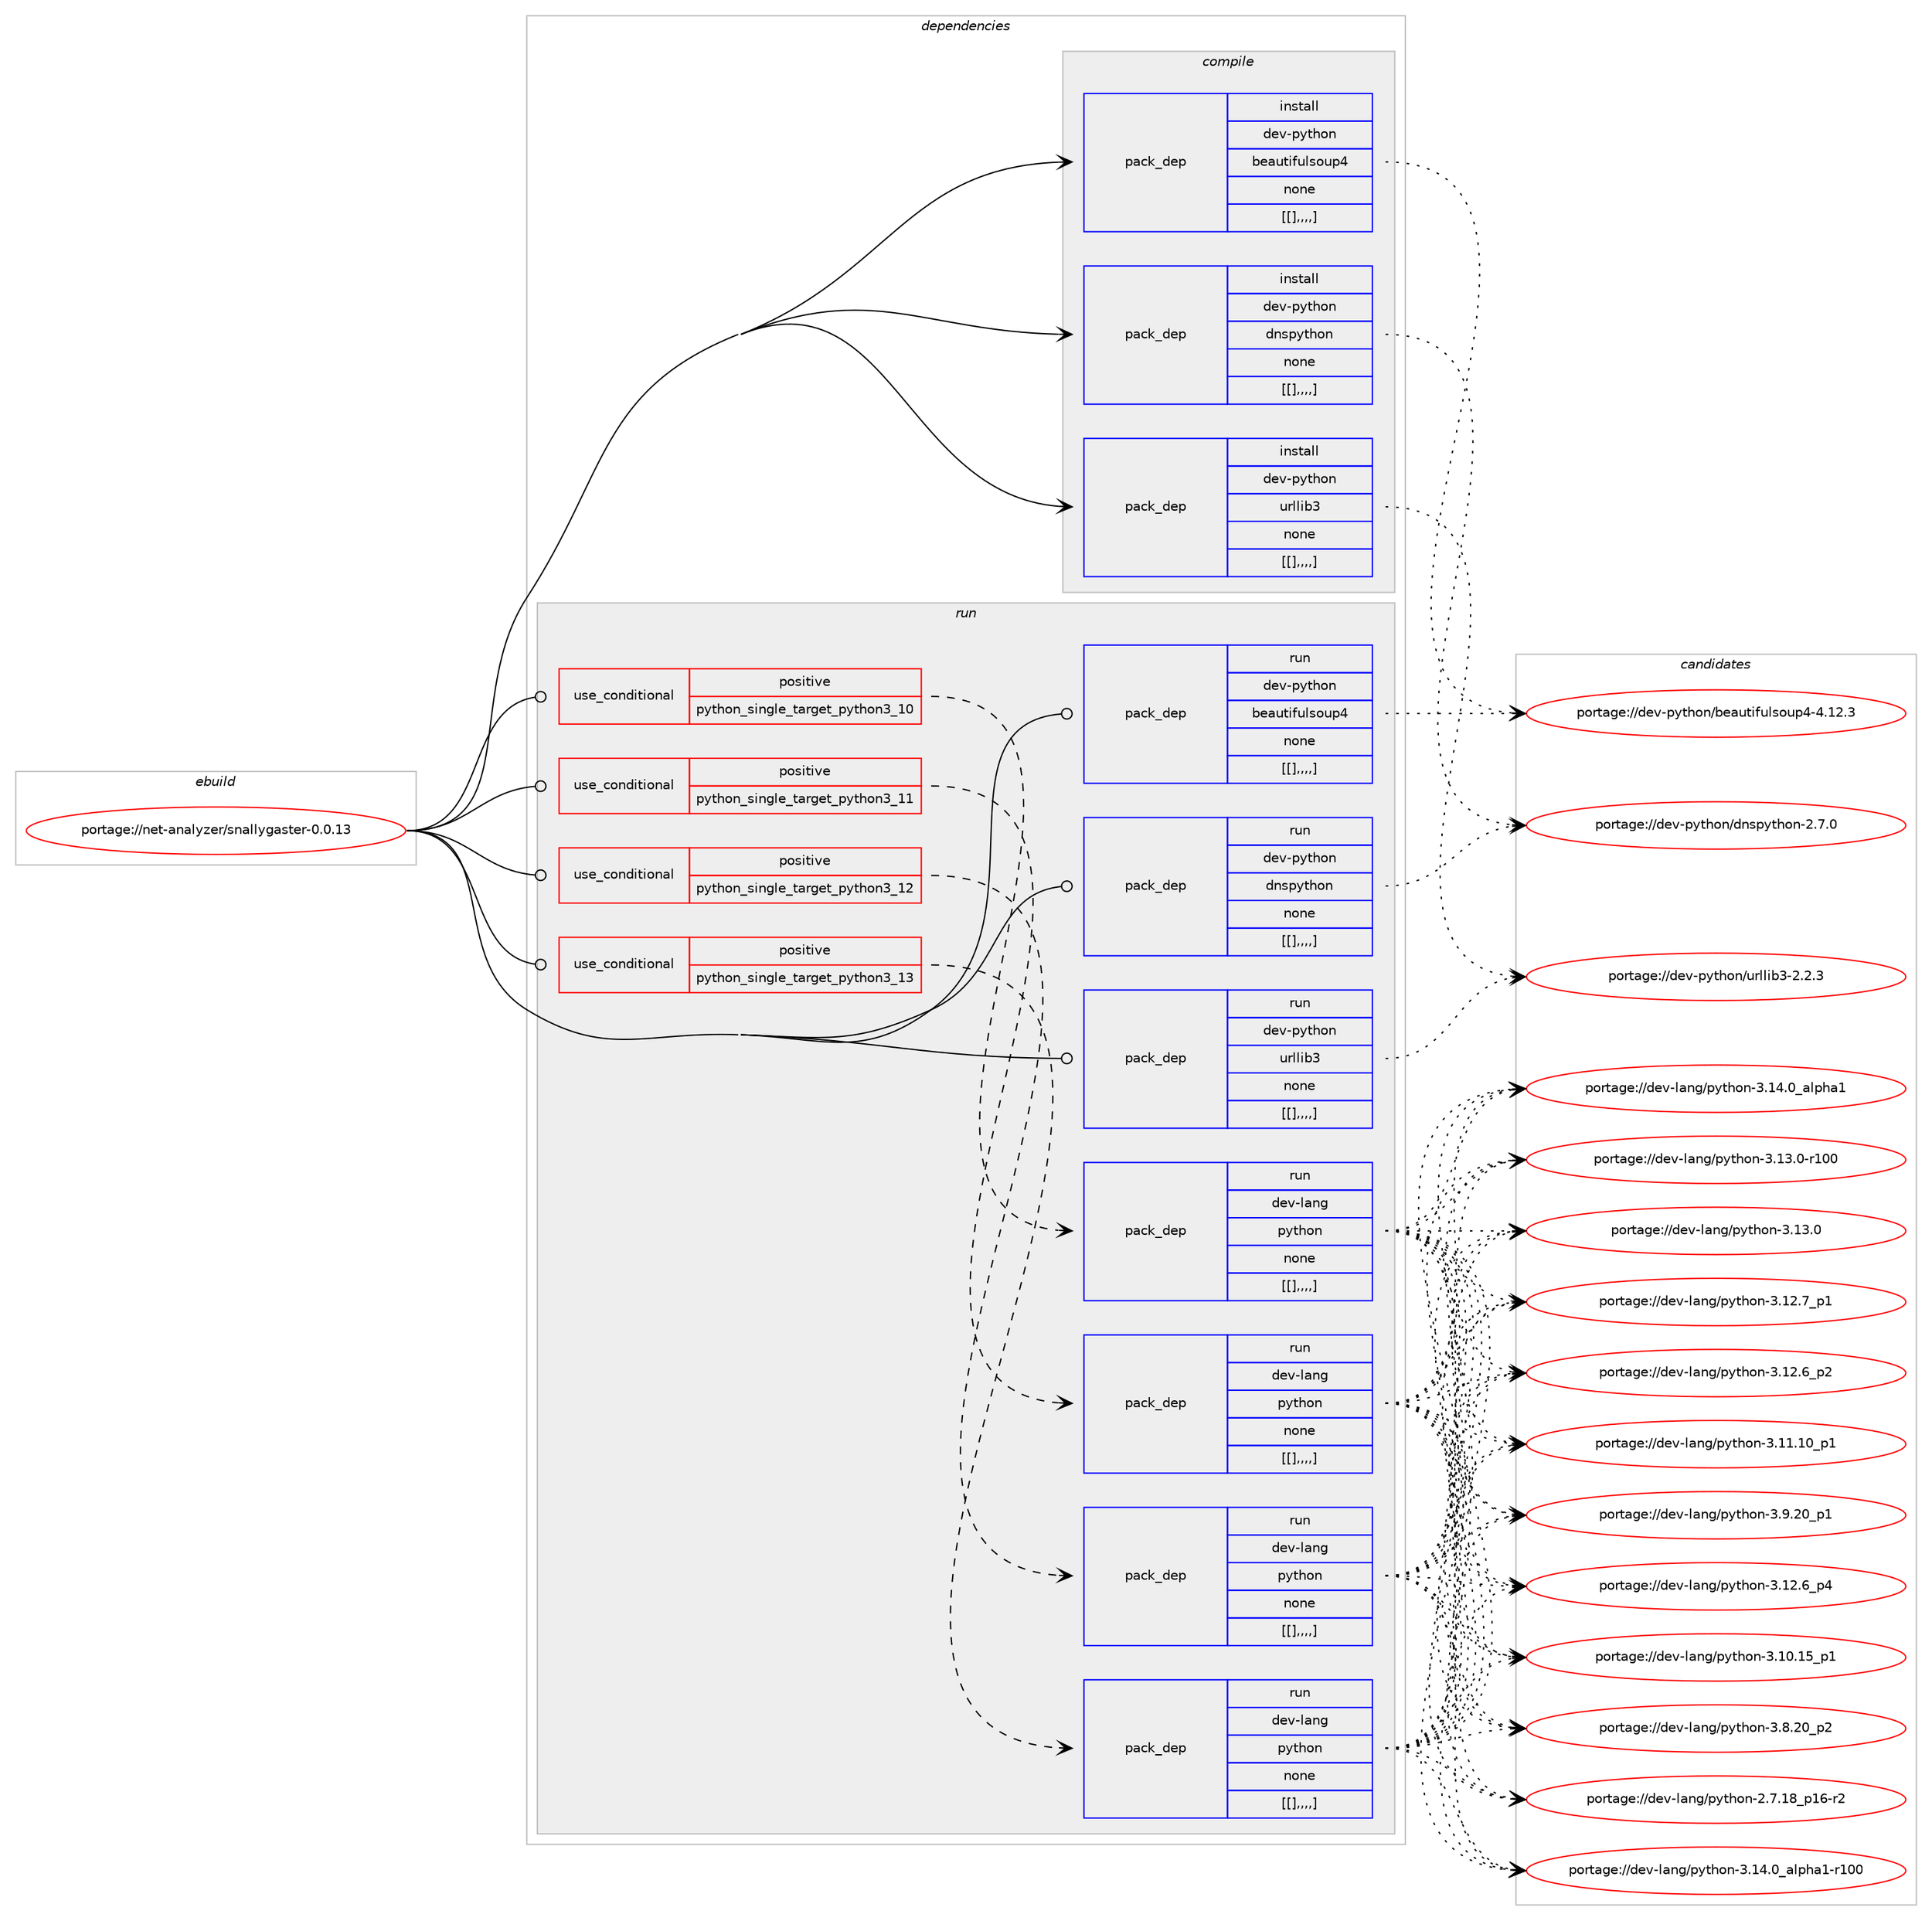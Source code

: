 digraph prolog {

# *************
# Graph options
# *************

newrank=true;
concentrate=true;
compound=true;
graph [rankdir=LR,fontname=Helvetica,fontsize=10,ranksep=1.5];#, ranksep=2.5, nodesep=0.2];
edge  [arrowhead=vee];
node  [fontname=Helvetica,fontsize=10];

# **********
# The ebuild
# **********

subgraph cluster_leftcol {
color=gray;
label=<<i>ebuild</i>>;
id [label="portage://net-analyzer/snallygaster-0.0.13", color=red, width=4, href="../net-analyzer/snallygaster-0.0.13.svg"];
}

# ****************
# The dependencies
# ****************

subgraph cluster_midcol {
color=gray;
label=<<i>dependencies</i>>;
subgraph cluster_compile {
fillcolor="#eeeeee";
style=filled;
label=<<i>compile</i>>;
subgraph pack267474 {
dependency364905 [label=<<TABLE BORDER="0" CELLBORDER="1" CELLSPACING="0" CELLPADDING="4" WIDTH="220"><TR><TD ROWSPAN="6" CELLPADDING="30">pack_dep</TD></TR><TR><TD WIDTH="110">install</TD></TR><TR><TD>dev-python</TD></TR><TR><TD>beautifulsoup4</TD></TR><TR><TD>none</TD></TR><TR><TD>[[],,,,]</TD></TR></TABLE>>, shape=none, color=blue];
}
id:e -> dependency364905:w [weight=20,style="solid",arrowhead="vee"];
subgraph pack267486 {
dependency364965 [label=<<TABLE BORDER="0" CELLBORDER="1" CELLSPACING="0" CELLPADDING="4" WIDTH="220"><TR><TD ROWSPAN="6" CELLPADDING="30">pack_dep</TD></TR><TR><TD WIDTH="110">install</TD></TR><TR><TD>dev-python</TD></TR><TR><TD>dnspython</TD></TR><TR><TD>none</TD></TR><TR><TD>[[],,,,]</TD></TR></TABLE>>, shape=none, color=blue];
}
id:e -> dependency364965:w [weight=20,style="solid",arrowhead="vee"];
subgraph pack267518 {
dependency364995 [label=<<TABLE BORDER="0" CELLBORDER="1" CELLSPACING="0" CELLPADDING="4" WIDTH="220"><TR><TD ROWSPAN="6" CELLPADDING="30">pack_dep</TD></TR><TR><TD WIDTH="110">install</TD></TR><TR><TD>dev-python</TD></TR><TR><TD>urllib3</TD></TR><TR><TD>none</TD></TR><TR><TD>[[],,,,]</TD></TR></TABLE>>, shape=none, color=blue];
}
id:e -> dependency364995:w [weight=20,style="solid",arrowhead="vee"];
}
subgraph cluster_compileandrun {
fillcolor="#eeeeee";
style=filled;
label=<<i>compile and run</i>>;
}
subgraph cluster_run {
fillcolor="#eeeeee";
style=filled;
label=<<i>run</i>>;
subgraph cond94616 {
dependency365086 [label=<<TABLE BORDER="0" CELLBORDER="1" CELLSPACING="0" CELLPADDING="4"><TR><TD ROWSPAN="3" CELLPADDING="10">use_conditional</TD></TR><TR><TD>positive</TD></TR><TR><TD>python_single_target_python3_10</TD></TR></TABLE>>, shape=none, color=red];
subgraph pack267603 {
dependency365117 [label=<<TABLE BORDER="0" CELLBORDER="1" CELLSPACING="0" CELLPADDING="4" WIDTH="220"><TR><TD ROWSPAN="6" CELLPADDING="30">pack_dep</TD></TR><TR><TD WIDTH="110">run</TD></TR><TR><TD>dev-lang</TD></TR><TR><TD>python</TD></TR><TR><TD>none</TD></TR><TR><TD>[[],,,,]</TD></TR></TABLE>>, shape=none, color=blue];
}
dependency365086:e -> dependency365117:w [weight=20,style="dashed",arrowhead="vee"];
}
id:e -> dependency365086:w [weight=20,style="solid",arrowhead="odot"];
subgraph cond94643 {
dependency365139 [label=<<TABLE BORDER="0" CELLBORDER="1" CELLSPACING="0" CELLPADDING="4"><TR><TD ROWSPAN="3" CELLPADDING="10">use_conditional</TD></TR><TR><TD>positive</TD></TR><TR><TD>python_single_target_python3_11</TD></TR></TABLE>>, shape=none, color=red];
subgraph pack267629 {
dependency365156 [label=<<TABLE BORDER="0" CELLBORDER="1" CELLSPACING="0" CELLPADDING="4" WIDTH="220"><TR><TD ROWSPAN="6" CELLPADDING="30">pack_dep</TD></TR><TR><TD WIDTH="110">run</TD></TR><TR><TD>dev-lang</TD></TR><TR><TD>python</TD></TR><TR><TD>none</TD></TR><TR><TD>[[],,,,]</TD></TR></TABLE>>, shape=none, color=blue];
}
dependency365139:e -> dependency365156:w [weight=20,style="dashed",arrowhead="vee"];
}
id:e -> dependency365139:w [weight=20,style="solid",arrowhead="odot"];
subgraph cond94664 {
dependency365193 [label=<<TABLE BORDER="0" CELLBORDER="1" CELLSPACING="0" CELLPADDING="4"><TR><TD ROWSPAN="3" CELLPADDING="10">use_conditional</TD></TR><TR><TD>positive</TD></TR><TR><TD>python_single_target_python3_12</TD></TR></TABLE>>, shape=none, color=red];
subgraph pack267659 {
dependency365213 [label=<<TABLE BORDER="0" CELLBORDER="1" CELLSPACING="0" CELLPADDING="4" WIDTH="220"><TR><TD ROWSPAN="6" CELLPADDING="30">pack_dep</TD></TR><TR><TD WIDTH="110">run</TD></TR><TR><TD>dev-lang</TD></TR><TR><TD>python</TD></TR><TR><TD>none</TD></TR><TR><TD>[[],,,,]</TD></TR></TABLE>>, shape=none, color=blue];
}
dependency365193:e -> dependency365213:w [weight=20,style="dashed",arrowhead="vee"];
}
id:e -> dependency365193:w [weight=20,style="solid",arrowhead="odot"];
subgraph cond94679 {
dependency365239 [label=<<TABLE BORDER="0" CELLBORDER="1" CELLSPACING="0" CELLPADDING="4"><TR><TD ROWSPAN="3" CELLPADDING="10">use_conditional</TD></TR><TR><TD>positive</TD></TR><TR><TD>python_single_target_python3_13</TD></TR></TABLE>>, shape=none, color=red];
subgraph pack267677 {
dependency365269 [label=<<TABLE BORDER="0" CELLBORDER="1" CELLSPACING="0" CELLPADDING="4" WIDTH="220"><TR><TD ROWSPAN="6" CELLPADDING="30">pack_dep</TD></TR><TR><TD WIDTH="110">run</TD></TR><TR><TD>dev-lang</TD></TR><TR><TD>python</TD></TR><TR><TD>none</TD></TR><TR><TD>[[],,,,]</TD></TR></TABLE>>, shape=none, color=blue];
}
dependency365239:e -> dependency365269:w [weight=20,style="dashed",arrowhead="vee"];
}
id:e -> dependency365239:w [weight=20,style="solid",arrowhead="odot"];
subgraph pack267694 {
dependency365274 [label=<<TABLE BORDER="0" CELLBORDER="1" CELLSPACING="0" CELLPADDING="4" WIDTH="220"><TR><TD ROWSPAN="6" CELLPADDING="30">pack_dep</TD></TR><TR><TD WIDTH="110">run</TD></TR><TR><TD>dev-python</TD></TR><TR><TD>beautifulsoup4</TD></TR><TR><TD>none</TD></TR><TR><TD>[[],,,,]</TD></TR></TABLE>>, shape=none, color=blue];
}
id:e -> dependency365274:w [weight=20,style="solid",arrowhead="odot"];
subgraph pack267722 {
dependency365313 [label=<<TABLE BORDER="0" CELLBORDER="1" CELLSPACING="0" CELLPADDING="4" WIDTH="220"><TR><TD ROWSPAN="6" CELLPADDING="30">pack_dep</TD></TR><TR><TD WIDTH="110">run</TD></TR><TR><TD>dev-python</TD></TR><TR><TD>dnspython</TD></TR><TR><TD>none</TD></TR><TR><TD>[[],,,,]</TD></TR></TABLE>>, shape=none, color=blue];
}
id:e -> dependency365313:w [weight=20,style="solid",arrowhead="odot"];
subgraph pack267728 {
dependency365332 [label=<<TABLE BORDER="0" CELLBORDER="1" CELLSPACING="0" CELLPADDING="4" WIDTH="220"><TR><TD ROWSPAN="6" CELLPADDING="30">pack_dep</TD></TR><TR><TD WIDTH="110">run</TD></TR><TR><TD>dev-python</TD></TR><TR><TD>urllib3</TD></TR><TR><TD>none</TD></TR><TR><TD>[[],,,,]</TD></TR></TABLE>>, shape=none, color=blue];
}
id:e -> dependency365332:w [weight=20,style="solid",arrowhead="odot"];
}
}

# **************
# The candidates
# **************

subgraph cluster_choices {
rank=same;
color=gray;
label=<<i>candidates</i>>;

subgraph choice264597 {
color=black;
nodesep=1;
choice100101118451121211161041111104798101971171161051021171081151111171125245524649504651 [label="portage://dev-python/beautifulsoup4-4.12.3", color=red, width=4,href="../dev-python/beautifulsoup4-4.12.3.svg"];
dependency364905:e -> choice100101118451121211161041111104798101971171161051021171081151111171125245524649504651:w [style=dotted,weight="100"];
}
subgraph choice264619 {
color=black;
nodesep=1;
choice1001011184511212111610411111047100110115112121116104111110455046554648 [label="portage://dev-python/dnspython-2.7.0", color=red, width=4,href="../dev-python/dnspython-2.7.0.svg"];
dependency364965:e -> choice1001011184511212111610411111047100110115112121116104111110455046554648:w [style=dotted,weight="100"];
}
subgraph choice264681 {
color=black;
nodesep=1;
choice10010111845112121116104111110471171141081081059851455046504651 [label="portage://dev-python/urllib3-2.2.3", color=red, width=4,href="../dev-python/urllib3-2.2.3.svg"];
dependency364995:e -> choice10010111845112121116104111110471171141081081059851455046504651:w [style=dotted,weight="100"];
}
subgraph choice264684 {
color=black;
nodesep=1;
choice100101118451089711010347112121116104111110455146495246489597108112104974945114494848 [label="portage://dev-lang/python-3.14.0_alpha1-r100", color=red, width=4,href="../dev-lang/python-3.14.0_alpha1-r100.svg"];
choice1001011184510897110103471121211161041111104551464952464895971081121049749 [label="portage://dev-lang/python-3.14.0_alpha1", color=red, width=4,href="../dev-lang/python-3.14.0_alpha1.svg"];
choice1001011184510897110103471121211161041111104551464951464845114494848 [label="portage://dev-lang/python-3.13.0-r100", color=red, width=4,href="../dev-lang/python-3.13.0-r100.svg"];
choice10010111845108971101034711212111610411111045514649514648 [label="portage://dev-lang/python-3.13.0", color=red, width=4,href="../dev-lang/python-3.13.0.svg"];
choice100101118451089711010347112121116104111110455146495046559511249 [label="portage://dev-lang/python-3.12.7_p1", color=red, width=4,href="../dev-lang/python-3.12.7_p1.svg"];
choice100101118451089711010347112121116104111110455146495046549511252 [label="portage://dev-lang/python-3.12.6_p4", color=red, width=4,href="../dev-lang/python-3.12.6_p4.svg"];
choice100101118451089711010347112121116104111110455146495046549511250 [label="portage://dev-lang/python-3.12.6_p2", color=red, width=4,href="../dev-lang/python-3.12.6_p2.svg"];
choice10010111845108971101034711212111610411111045514649494649489511249 [label="portage://dev-lang/python-3.11.10_p1", color=red, width=4,href="../dev-lang/python-3.11.10_p1.svg"];
choice10010111845108971101034711212111610411111045514649484649539511249 [label="portage://dev-lang/python-3.10.15_p1", color=red, width=4,href="../dev-lang/python-3.10.15_p1.svg"];
choice100101118451089711010347112121116104111110455146574650489511249 [label="portage://dev-lang/python-3.9.20_p1", color=red, width=4,href="../dev-lang/python-3.9.20_p1.svg"];
choice100101118451089711010347112121116104111110455146564650489511250 [label="portage://dev-lang/python-3.8.20_p2", color=red, width=4,href="../dev-lang/python-3.8.20_p2.svg"];
choice100101118451089711010347112121116104111110455046554649569511249544511450 [label="portage://dev-lang/python-2.7.18_p16-r2", color=red, width=4,href="../dev-lang/python-2.7.18_p16-r2.svg"];
dependency365117:e -> choice100101118451089711010347112121116104111110455146495246489597108112104974945114494848:w [style=dotted,weight="100"];
dependency365117:e -> choice1001011184510897110103471121211161041111104551464952464895971081121049749:w [style=dotted,weight="100"];
dependency365117:e -> choice1001011184510897110103471121211161041111104551464951464845114494848:w [style=dotted,weight="100"];
dependency365117:e -> choice10010111845108971101034711212111610411111045514649514648:w [style=dotted,weight="100"];
dependency365117:e -> choice100101118451089711010347112121116104111110455146495046559511249:w [style=dotted,weight="100"];
dependency365117:e -> choice100101118451089711010347112121116104111110455146495046549511252:w [style=dotted,weight="100"];
dependency365117:e -> choice100101118451089711010347112121116104111110455146495046549511250:w [style=dotted,weight="100"];
dependency365117:e -> choice10010111845108971101034711212111610411111045514649494649489511249:w [style=dotted,weight="100"];
dependency365117:e -> choice10010111845108971101034711212111610411111045514649484649539511249:w [style=dotted,weight="100"];
dependency365117:e -> choice100101118451089711010347112121116104111110455146574650489511249:w [style=dotted,weight="100"];
dependency365117:e -> choice100101118451089711010347112121116104111110455146564650489511250:w [style=dotted,weight="100"];
dependency365117:e -> choice100101118451089711010347112121116104111110455046554649569511249544511450:w [style=dotted,weight="100"];
}
subgraph choice264718 {
color=black;
nodesep=1;
choice100101118451089711010347112121116104111110455146495246489597108112104974945114494848 [label="portage://dev-lang/python-3.14.0_alpha1-r100", color=red, width=4,href="../dev-lang/python-3.14.0_alpha1-r100.svg"];
choice1001011184510897110103471121211161041111104551464952464895971081121049749 [label="portage://dev-lang/python-3.14.0_alpha1", color=red, width=4,href="../dev-lang/python-3.14.0_alpha1.svg"];
choice1001011184510897110103471121211161041111104551464951464845114494848 [label="portage://dev-lang/python-3.13.0-r100", color=red, width=4,href="../dev-lang/python-3.13.0-r100.svg"];
choice10010111845108971101034711212111610411111045514649514648 [label="portage://dev-lang/python-3.13.0", color=red, width=4,href="../dev-lang/python-3.13.0.svg"];
choice100101118451089711010347112121116104111110455146495046559511249 [label="portage://dev-lang/python-3.12.7_p1", color=red, width=4,href="../dev-lang/python-3.12.7_p1.svg"];
choice100101118451089711010347112121116104111110455146495046549511252 [label="portage://dev-lang/python-3.12.6_p4", color=red, width=4,href="../dev-lang/python-3.12.6_p4.svg"];
choice100101118451089711010347112121116104111110455146495046549511250 [label="portage://dev-lang/python-3.12.6_p2", color=red, width=4,href="../dev-lang/python-3.12.6_p2.svg"];
choice10010111845108971101034711212111610411111045514649494649489511249 [label="portage://dev-lang/python-3.11.10_p1", color=red, width=4,href="../dev-lang/python-3.11.10_p1.svg"];
choice10010111845108971101034711212111610411111045514649484649539511249 [label="portage://dev-lang/python-3.10.15_p1", color=red, width=4,href="../dev-lang/python-3.10.15_p1.svg"];
choice100101118451089711010347112121116104111110455146574650489511249 [label="portage://dev-lang/python-3.9.20_p1", color=red, width=4,href="../dev-lang/python-3.9.20_p1.svg"];
choice100101118451089711010347112121116104111110455146564650489511250 [label="portage://dev-lang/python-3.8.20_p2", color=red, width=4,href="../dev-lang/python-3.8.20_p2.svg"];
choice100101118451089711010347112121116104111110455046554649569511249544511450 [label="portage://dev-lang/python-2.7.18_p16-r2", color=red, width=4,href="../dev-lang/python-2.7.18_p16-r2.svg"];
dependency365156:e -> choice100101118451089711010347112121116104111110455146495246489597108112104974945114494848:w [style=dotted,weight="100"];
dependency365156:e -> choice1001011184510897110103471121211161041111104551464952464895971081121049749:w [style=dotted,weight="100"];
dependency365156:e -> choice1001011184510897110103471121211161041111104551464951464845114494848:w [style=dotted,weight="100"];
dependency365156:e -> choice10010111845108971101034711212111610411111045514649514648:w [style=dotted,weight="100"];
dependency365156:e -> choice100101118451089711010347112121116104111110455146495046559511249:w [style=dotted,weight="100"];
dependency365156:e -> choice100101118451089711010347112121116104111110455146495046549511252:w [style=dotted,weight="100"];
dependency365156:e -> choice100101118451089711010347112121116104111110455146495046549511250:w [style=dotted,weight="100"];
dependency365156:e -> choice10010111845108971101034711212111610411111045514649494649489511249:w [style=dotted,weight="100"];
dependency365156:e -> choice10010111845108971101034711212111610411111045514649484649539511249:w [style=dotted,weight="100"];
dependency365156:e -> choice100101118451089711010347112121116104111110455146574650489511249:w [style=dotted,weight="100"];
dependency365156:e -> choice100101118451089711010347112121116104111110455146564650489511250:w [style=dotted,weight="100"];
dependency365156:e -> choice100101118451089711010347112121116104111110455046554649569511249544511450:w [style=dotted,weight="100"];
}
subgraph choice264745 {
color=black;
nodesep=1;
choice100101118451089711010347112121116104111110455146495246489597108112104974945114494848 [label="portage://dev-lang/python-3.14.0_alpha1-r100", color=red, width=4,href="../dev-lang/python-3.14.0_alpha1-r100.svg"];
choice1001011184510897110103471121211161041111104551464952464895971081121049749 [label="portage://dev-lang/python-3.14.0_alpha1", color=red, width=4,href="../dev-lang/python-3.14.0_alpha1.svg"];
choice1001011184510897110103471121211161041111104551464951464845114494848 [label="portage://dev-lang/python-3.13.0-r100", color=red, width=4,href="../dev-lang/python-3.13.0-r100.svg"];
choice10010111845108971101034711212111610411111045514649514648 [label="portage://dev-lang/python-3.13.0", color=red, width=4,href="../dev-lang/python-3.13.0.svg"];
choice100101118451089711010347112121116104111110455146495046559511249 [label="portage://dev-lang/python-3.12.7_p1", color=red, width=4,href="../dev-lang/python-3.12.7_p1.svg"];
choice100101118451089711010347112121116104111110455146495046549511252 [label="portage://dev-lang/python-3.12.6_p4", color=red, width=4,href="../dev-lang/python-3.12.6_p4.svg"];
choice100101118451089711010347112121116104111110455146495046549511250 [label="portage://dev-lang/python-3.12.6_p2", color=red, width=4,href="../dev-lang/python-3.12.6_p2.svg"];
choice10010111845108971101034711212111610411111045514649494649489511249 [label="portage://dev-lang/python-3.11.10_p1", color=red, width=4,href="../dev-lang/python-3.11.10_p1.svg"];
choice10010111845108971101034711212111610411111045514649484649539511249 [label="portage://dev-lang/python-3.10.15_p1", color=red, width=4,href="../dev-lang/python-3.10.15_p1.svg"];
choice100101118451089711010347112121116104111110455146574650489511249 [label="portage://dev-lang/python-3.9.20_p1", color=red, width=4,href="../dev-lang/python-3.9.20_p1.svg"];
choice100101118451089711010347112121116104111110455146564650489511250 [label="portage://dev-lang/python-3.8.20_p2", color=red, width=4,href="../dev-lang/python-3.8.20_p2.svg"];
choice100101118451089711010347112121116104111110455046554649569511249544511450 [label="portage://dev-lang/python-2.7.18_p16-r2", color=red, width=4,href="../dev-lang/python-2.7.18_p16-r2.svg"];
dependency365213:e -> choice100101118451089711010347112121116104111110455146495246489597108112104974945114494848:w [style=dotted,weight="100"];
dependency365213:e -> choice1001011184510897110103471121211161041111104551464952464895971081121049749:w [style=dotted,weight="100"];
dependency365213:e -> choice1001011184510897110103471121211161041111104551464951464845114494848:w [style=dotted,weight="100"];
dependency365213:e -> choice10010111845108971101034711212111610411111045514649514648:w [style=dotted,weight="100"];
dependency365213:e -> choice100101118451089711010347112121116104111110455146495046559511249:w [style=dotted,weight="100"];
dependency365213:e -> choice100101118451089711010347112121116104111110455146495046549511252:w [style=dotted,weight="100"];
dependency365213:e -> choice100101118451089711010347112121116104111110455146495046549511250:w [style=dotted,weight="100"];
dependency365213:e -> choice10010111845108971101034711212111610411111045514649494649489511249:w [style=dotted,weight="100"];
dependency365213:e -> choice10010111845108971101034711212111610411111045514649484649539511249:w [style=dotted,weight="100"];
dependency365213:e -> choice100101118451089711010347112121116104111110455146574650489511249:w [style=dotted,weight="100"];
dependency365213:e -> choice100101118451089711010347112121116104111110455146564650489511250:w [style=dotted,weight="100"];
dependency365213:e -> choice100101118451089711010347112121116104111110455046554649569511249544511450:w [style=dotted,weight="100"];
}
subgraph choice264758 {
color=black;
nodesep=1;
choice100101118451089711010347112121116104111110455146495246489597108112104974945114494848 [label="portage://dev-lang/python-3.14.0_alpha1-r100", color=red, width=4,href="../dev-lang/python-3.14.0_alpha1-r100.svg"];
choice1001011184510897110103471121211161041111104551464952464895971081121049749 [label="portage://dev-lang/python-3.14.0_alpha1", color=red, width=4,href="../dev-lang/python-3.14.0_alpha1.svg"];
choice1001011184510897110103471121211161041111104551464951464845114494848 [label="portage://dev-lang/python-3.13.0-r100", color=red, width=4,href="../dev-lang/python-3.13.0-r100.svg"];
choice10010111845108971101034711212111610411111045514649514648 [label="portage://dev-lang/python-3.13.0", color=red, width=4,href="../dev-lang/python-3.13.0.svg"];
choice100101118451089711010347112121116104111110455146495046559511249 [label="portage://dev-lang/python-3.12.7_p1", color=red, width=4,href="../dev-lang/python-3.12.7_p1.svg"];
choice100101118451089711010347112121116104111110455146495046549511252 [label="portage://dev-lang/python-3.12.6_p4", color=red, width=4,href="../dev-lang/python-3.12.6_p4.svg"];
choice100101118451089711010347112121116104111110455146495046549511250 [label="portage://dev-lang/python-3.12.6_p2", color=red, width=4,href="../dev-lang/python-3.12.6_p2.svg"];
choice10010111845108971101034711212111610411111045514649494649489511249 [label="portage://dev-lang/python-3.11.10_p1", color=red, width=4,href="../dev-lang/python-3.11.10_p1.svg"];
choice10010111845108971101034711212111610411111045514649484649539511249 [label="portage://dev-lang/python-3.10.15_p1", color=red, width=4,href="../dev-lang/python-3.10.15_p1.svg"];
choice100101118451089711010347112121116104111110455146574650489511249 [label="portage://dev-lang/python-3.9.20_p1", color=red, width=4,href="../dev-lang/python-3.9.20_p1.svg"];
choice100101118451089711010347112121116104111110455146564650489511250 [label="portage://dev-lang/python-3.8.20_p2", color=red, width=4,href="../dev-lang/python-3.8.20_p2.svg"];
choice100101118451089711010347112121116104111110455046554649569511249544511450 [label="portage://dev-lang/python-2.7.18_p16-r2", color=red, width=4,href="../dev-lang/python-2.7.18_p16-r2.svg"];
dependency365269:e -> choice100101118451089711010347112121116104111110455146495246489597108112104974945114494848:w [style=dotted,weight="100"];
dependency365269:e -> choice1001011184510897110103471121211161041111104551464952464895971081121049749:w [style=dotted,weight="100"];
dependency365269:e -> choice1001011184510897110103471121211161041111104551464951464845114494848:w [style=dotted,weight="100"];
dependency365269:e -> choice10010111845108971101034711212111610411111045514649514648:w [style=dotted,weight="100"];
dependency365269:e -> choice100101118451089711010347112121116104111110455146495046559511249:w [style=dotted,weight="100"];
dependency365269:e -> choice100101118451089711010347112121116104111110455146495046549511252:w [style=dotted,weight="100"];
dependency365269:e -> choice100101118451089711010347112121116104111110455146495046549511250:w [style=dotted,weight="100"];
dependency365269:e -> choice10010111845108971101034711212111610411111045514649494649489511249:w [style=dotted,weight="100"];
dependency365269:e -> choice10010111845108971101034711212111610411111045514649484649539511249:w [style=dotted,weight="100"];
dependency365269:e -> choice100101118451089711010347112121116104111110455146574650489511249:w [style=dotted,weight="100"];
dependency365269:e -> choice100101118451089711010347112121116104111110455146564650489511250:w [style=dotted,weight="100"];
dependency365269:e -> choice100101118451089711010347112121116104111110455046554649569511249544511450:w [style=dotted,weight="100"];
}
subgraph choice264779 {
color=black;
nodesep=1;
choice100101118451121211161041111104798101971171161051021171081151111171125245524649504651 [label="portage://dev-python/beautifulsoup4-4.12.3", color=red, width=4,href="../dev-python/beautifulsoup4-4.12.3.svg"];
dependency365274:e -> choice100101118451121211161041111104798101971171161051021171081151111171125245524649504651:w [style=dotted,weight="100"];
}
subgraph choice264782 {
color=black;
nodesep=1;
choice1001011184511212111610411111047100110115112121116104111110455046554648 [label="portage://dev-python/dnspython-2.7.0", color=red, width=4,href="../dev-python/dnspython-2.7.0.svg"];
dependency365313:e -> choice1001011184511212111610411111047100110115112121116104111110455046554648:w [style=dotted,weight="100"];
}
subgraph choice264825 {
color=black;
nodesep=1;
choice10010111845112121116104111110471171141081081059851455046504651 [label="portage://dev-python/urllib3-2.2.3", color=red, width=4,href="../dev-python/urllib3-2.2.3.svg"];
dependency365332:e -> choice10010111845112121116104111110471171141081081059851455046504651:w [style=dotted,weight="100"];
}
}

}
